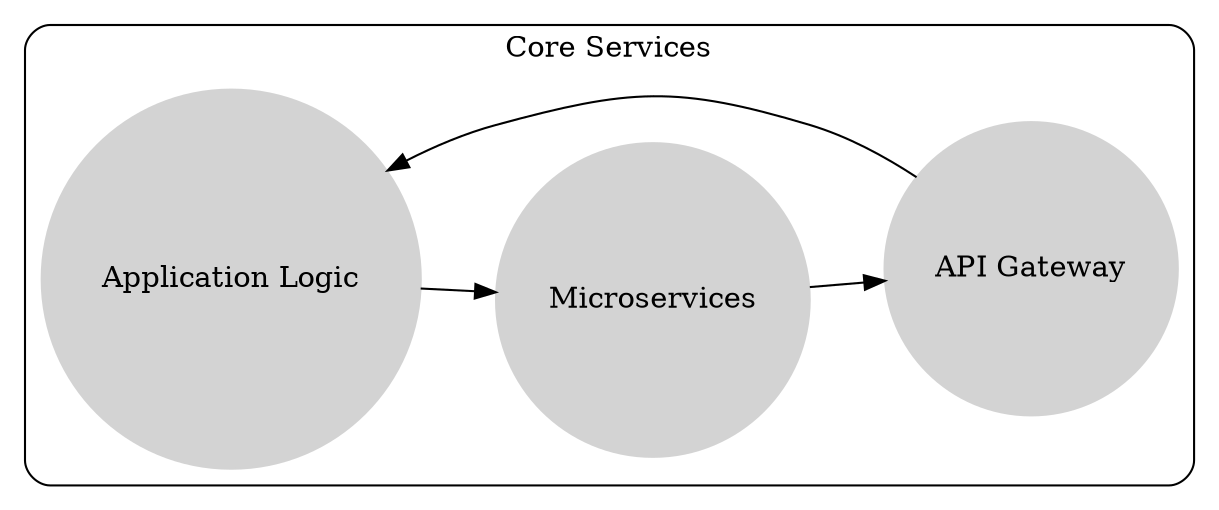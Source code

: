 digraph SaaS_Architecture {
    rankdir=LR;
    node [shape=circle, style=filled, color=lightgrey];

    subgraph cluster2 {
        label = "Core Services";
        style=rounded;
        AppLogic [label="Application Logic"];
        Microservices [label="Microservices"];
        APIGateway [label="API Gateway"];
    }

    AppLogic -> Microservices;
    Microservices -> APIGateway;
    APIGateway -> AppLogic;

}



